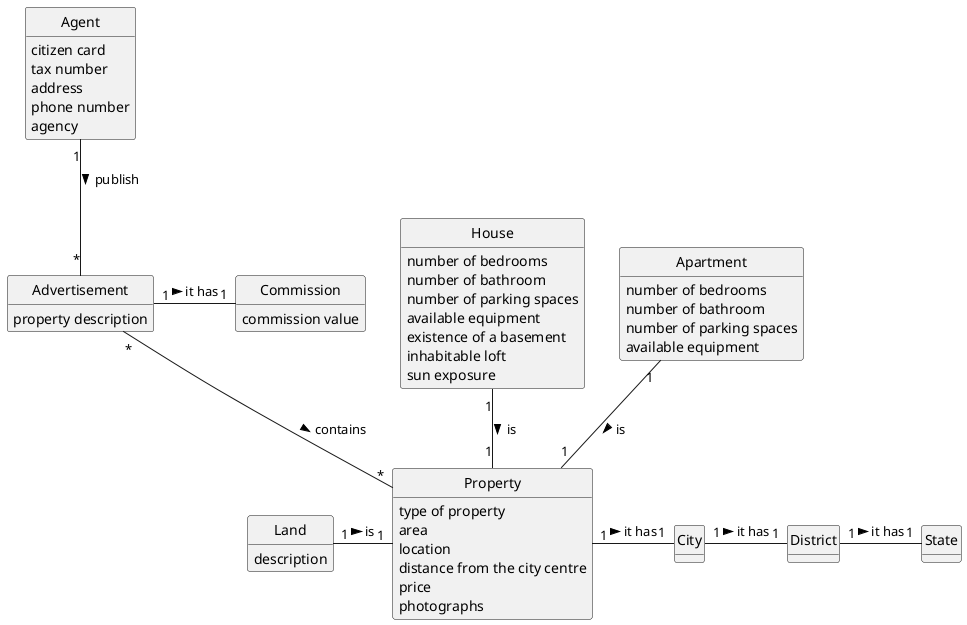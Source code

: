 @startuml
skinparam monochrome true
skinparam packageStyle rectangle
skinparam shadowing false

'left to right direction

skinparam classAttributeIconSize 0

hide circle
hide methods


class Agent {
    citizen card
    tax number
    address
    phone number
    agency
}

class City {

}

class District{
}

class State{
}


class Advertisement {
    property description
}



class House {
     number of bedrooms
     number of bathroom
     number of parking spaces
     available equipment
     existence of a basement
     inhabitable loft
     sun exposure
}

class Apartment {
     number of bedrooms
     number of bathroom
     number of parking spaces
     available equipment
}
class Land {
     description
}

class Commission {
    commission value
}

class Property {
     type of property
     area
     location
     distance from the city centre
     price
     photographs
}




Advertisement "*" -- "*" Property: contains >
Agent "1" -- "*" Advertisement: publish >
House "1" --"1" Property: is >
Apartment"1" -- "1" Property: is >
Land"1" - "1" Property: is >
Advertisement"1" - "1" Commission: it has >
Property"1" - "1" City: it has >
City"1" - "1" District: it has >
District"1" - "1" State: it has >




@enduml